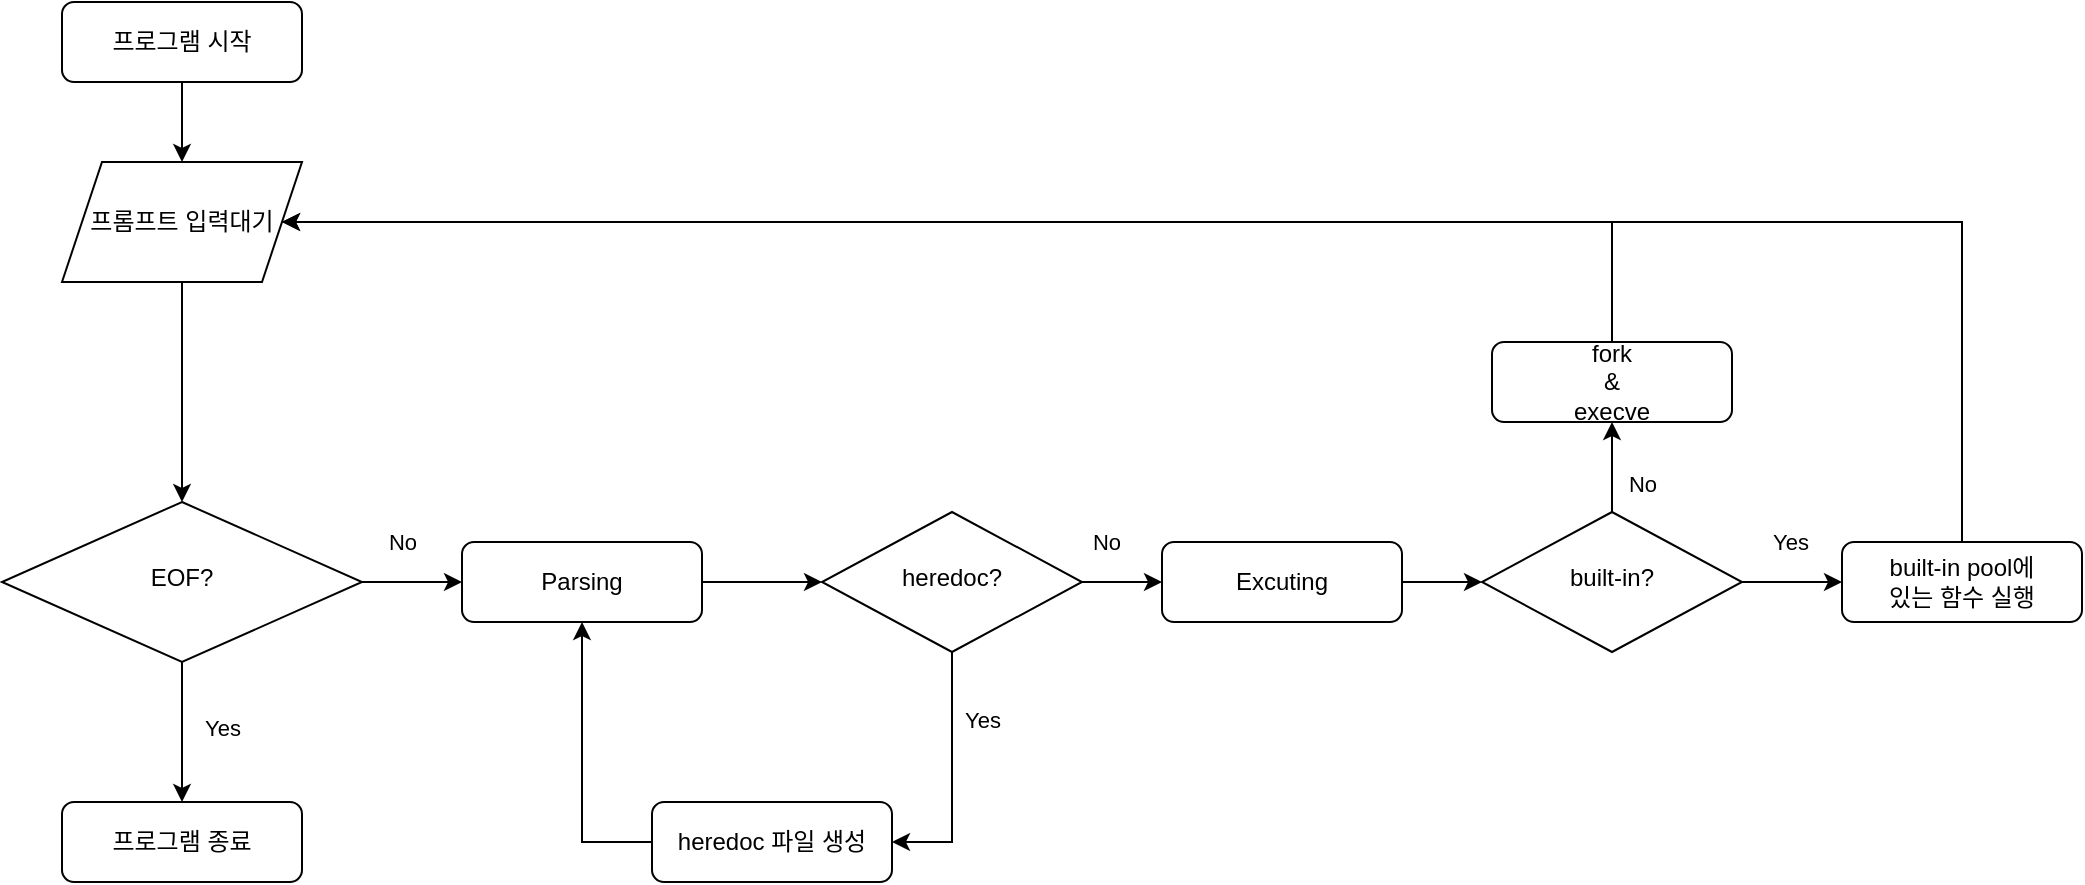 <mxfile version="21.5.2" type="github">
  <diagram name="Page-1" id="wFu2enpn_MLQuZ8vrpeb">
    <mxGraphModel dx="1313" dy="721" grid="1" gridSize="10" guides="1" tooltips="1" connect="1" arrows="1" fold="1" page="1" pageScale="1" pageWidth="850" pageHeight="1100" math="0" shadow="0">
      <root>
        <mxCell id="0" />
        <mxCell id="1" parent="0" />
        <mxCell id="vdyLhz8iUxE8a5G_G1iY-2" style="edgeStyle=orthogonalEdgeStyle;rounded=0;orthogonalLoop=1;jettySize=auto;html=1;entryX=0.5;entryY=0;entryDx=0;entryDy=0;" edge="1" parent="1" source="R5SJ9cOSsibG-rRntTWK-2" target="vdyLhz8iUxE8a5G_G1iY-1">
          <mxGeometry relative="1" as="geometry" />
        </mxCell>
        <mxCell id="R5SJ9cOSsibG-rRntTWK-2" value="프로그램 시작" style="rounded=1;whiteSpace=wrap;html=1;fontSize=12;glass=0;strokeWidth=1;shadow=0;" parent="1" vertex="1">
          <mxGeometry x="130" y="100" width="120" height="40" as="geometry" />
        </mxCell>
        <mxCell id="R5SJ9cOSsibG-rRntTWK-3" style="edgeStyle=orthogonalEdgeStyle;rounded=0;orthogonalLoop=1;jettySize=auto;html=1;entryX=0.5;entryY=0;entryDx=0;entryDy=0;" parent="1" source="R5SJ9cOSsibG-rRntTWK-4" edge="1">
          <mxGeometry relative="1" as="geometry">
            <mxPoint x="190" y="260" as="targetPoint" />
          </mxGeometry>
        </mxCell>
        <mxCell id="R5SJ9cOSsibG-rRntTWK-5" style="edgeStyle=orthogonalEdgeStyle;rounded=0;orthogonalLoop=1;jettySize=auto;html=1;exitX=0.5;exitY=1;exitDx=0;exitDy=0;" parent="1" source="R5SJ9cOSsibG-rRntTWK-9" target="R5SJ9cOSsibG-rRntTWK-10" edge="1">
          <mxGeometry relative="1" as="geometry" />
        </mxCell>
        <mxCell id="R5SJ9cOSsibG-rRntTWK-6" value="Yes" style="edgeLabel;html=1;align=center;verticalAlign=middle;resizable=0;points=[];" parent="R5SJ9cOSsibG-rRntTWK-5" vertex="1" connectable="0">
          <mxGeometry x="-0.28" y="1" relative="1" as="geometry">
            <mxPoint x="19" y="8" as="offset" />
          </mxGeometry>
        </mxCell>
        <mxCell id="R5SJ9cOSsibG-rRntTWK-7" style="edgeStyle=orthogonalEdgeStyle;rounded=0;orthogonalLoop=1;jettySize=auto;html=1;entryX=0;entryY=0.5;entryDx=0;entryDy=0;" parent="1" source="R5SJ9cOSsibG-rRntTWK-9" target="R5SJ9cOSsibG-rRntTWK-11" edge="1">
          <mxGeometry relative="1" as="geometry" />
        </mxCell>
        <mxCell id="R5SJ9cOSsibG-rRntTWK-8" value="No" style="edgeLabel;html=1;align=center;verticalAlign=middle;resizable=0;points=[];" parent="R5SJ9cOSsibG-rRntTWK-7" vertex="1" connectable="0">
          <mxGeometry x="-0.21" y="-4" relative="1" as="geometry">
            <mxPoint y="-24" as="offset" />
          </mxGeometry>
        </mxCell>
        <mxCell id="R5SJ9cOSsibG-rRntTWK-9" value="EOF?" style="rhombus;whiteSpace=wrap;html=1;shadow=0;fontFamily=Helvetica;fontSize=12;align=center;strokeWidth=1;spacing=6;spacingTop=-4;" parent="1" vertex="1">
          <mxGeometry x="100" y="350" width="180" height="80" as="geometry" />
        </mxCell>
        <mxCell id="R5SJ9cOSsibG-rRntTWK-10" value="프로그램 종료" style="rounded=1;whiteSpace=wrap;html=1;fontSize=12;glass=0;strokeWidth=1;shadow=0;" parent="1" vertex="1">
          <mxGeometry x="130" y="500" width="120" height="40" as="geometry" />
        </mxCell>
        <mxCell id="OQM9jLcX4HTg5TTtoATR-2" style="edgeStyle=orthogonalEdgeStyle;rounded=0;orthogonalLoop=1;jettySize=auto;html=1;entryX=0;entryY=0.5;entryDx=0;entryDy=0;" parent="1" source="R5SJ9cOSsibG-rRntTWK-11" target="OQM9jLcX4HTg5TTtoATR-1" edge="1">
          <mxGeometry relative="1" as="geometry" />
        </mxCell>
        <mxCell id="R5SJ9cOSsibG-rRntTWK-11" value="Parsing" style="rounded=1;whiteSpace=wrap;html=1;fontSize=12;glass=0;strokeWidth=1;shadow=0;" parent="1" vertex="1">
          <mxGeometry x="330" y="370" width="120" height="40" as="geometry" />
        </mxCell>
        <mxCell id="OQM9jLcX4HTg5TTtoATR-4" style="edgeStyle=orthogonalEdgeStyle;rounded=0;orthogonalLoop=1;jettySize=auto;html=1;entryX=1;entryY=0.5;entryDx=0;entryDy=0;" parent="1" source="OQM9jLcX4HTg5TTtoATR-1" target="OQM9jLcX4HTg5TTtoATR-3" edge="1">
          <mxGeometry relative="1" as="geometry" />
        </mxCell>
        <mxCell id="OQM9jLcX4HTg5TTtoATR-23" value="Yes" style="edgeLabel;html=1;align=center;verticalAlign=middle;resizable=0;points=[];" parent="OQM9jLcX4HTg5TTtoATR-4" vertex="1" connectable="0">
          <mxGeometry x="-0.465" y="-2" relative="1" as="geometry">
            <mxPoint x="17" as="offset" />
          </mxGeometry>
        </mxCell>
        <mxCell id="OQM9jLcX4HTg5TTtoATR-7" style="edgeStyle=orthogonalEdgeStyle;rounded=0;orthogonalLoop=1;jettySize=auto;html=1;entryX=0;entryY=0.5;entryDx=0;entryDy=0;" parent="1" source="OQM9jLcX4HTg5TTtoATR-1" target="OQM9jLcX4HTg5TTtoATR-6" edge="1">
          <mxGeometry relative="1" as="geometry" />
        </mxCell>
        <mxCell id="OQM9jLcX4HTg5TTtoATR-22" value="No" style="edgeLabel;html=1;align=center;verticalAlign=middle;resizable=0;points=[];" parent="OQM9jLcX4HTg5TTtoATR-7" vertex="1" connectable="0">
          <mxGeometry x="-0.428" y="3" relative="1" as="geometry">
            <mxPoint y="-17" as="offset" />
          </mxGeometry>
        </mxCell>
        <mxCell id="OQM9jLcX4HTg5TTtoATR-1" value="heredoc?" style="rhombus;whiteSpace=wrap;html=1;shadow=0;fontFamily=Helvetica;fontSize=12;align=center;strokeWidth=1;spacing=6;spacingTop=-4;" parent="1" vertex="1">
          <mxGeometry x="510" y="355" width="130" height="70" as="geometry" />
        </mxCell>
        <mxCell id="OQM9jLcX4HTg5TTtoATR-5" style="edgeStyle=orthogonalEdgeStyle;rounded=0;orthogonalLoop=1;jettySize=auto;html=1;entryX=0.5;entryY=1;entryDx=0;entryDy=0;" parent="1" source="OQM9jLcX4HTg5TTtoATR-3" target="R5SJ9cOSsibG-rRntTWK-11" edge="1">
          <mxGeometry relative="1" as="geometry">
            <Array as="points">
              <mxPoint x="390" y="520" />
            </Array>
          </mxGeometry>
        </mxCell>
        <mxCell id="OQM9jLcX4HTg5TTtoATR-3" value="heredoc 파일 생성" style="rounded=1;whiteSpace=wrap;html=1;fontSize=12;glass=0;strokeWidth=1;shadow=0;" parent="1" vertex="1">
          <mxGeometry x="425" y="500" width="120" height="40" as="geometry" />
        </mxCell>
        <mxCell id="OQM9jLcX4HTg5TTtoATR-12" style="edgeStyle=orthogonalEdgeStyle;rounded=0;orthogonalLoop=1;jettySize=auto;html=1;entryX=0;entryY=0.5;entryDx=0;entryDy=0;" parent="1" source="OQM9jLcX4HTg5TTtoATR-6" target="OQM9jLcX4HTg5TTtoATR-11" edge="1">
          <mxGeometry relative="1" as="geometry" />
        </mxCell>
        <mxCell id="OQM9jLcX4HTg5TTtoATR-6" value="Excuting" style="rounded=1;whiteSpace=wrap;html=1;fontSize=12;glass=0;strokeWidth=1;shadow=0;" parent="1" vertex="1">
          <mxGeometry x="680" y="370" width="120" height="40" as="geometry" />
        </mxCell>
        <mxCell id="vdyLhz8iUxE8a5G_G1iY-3" style="edgeStyle=orthogonalEdgeStyle;rounded=0;orthogonalLoop=1;jettySize=auto;html=1;entryX=1;entryY=0.5;entryDx=0;entryDy=0;" edge="1" parent="1" source="OQM9jLcX4HTg5TTtoATR-8" target="vdyLhz8iUxE8a5G_G1iY-1">
          <mxGeometry relative="1" as="geometry">
            <Array as="points">
              <mxPoint x="1080" y="210" />
            </Array>
          </mxGeometry>
        </mxCell>
        <mxCell id="OQM9jLcX4HTg5TTtoATR-8" value="built-in pool에 &lt;br&gt;있는 함수 실행" style="rounded=1;whiteSpace=wrap;html=1;fontSize=12;glass=0;strokeWidth=1;shadow=0;" parent="1" vertex="1">
          <mxGeometry x="1020" y="370" width="120" height="40" as="geometry" />
        </mxCell>
        <mxCell id="OQM9jLcX4HTg5TTtoATR-14" style="edgeStyle=orthogonalEdgeStyle;rounded=0;orthogonalLoop=1;jettySize=auto;html=1;entryX=0;entryY=0.5;entryDx=0;entryDy=0;" parent="1" source="OQM9jLcX4HTg5TTtoATR-11" target="OQM9jLcX4HTg5TTtoATR-8" edge="1">
          <mxGeometry relative="1" as="geometry" />
        </mxCell>
        <mxCell id="OQM9jLcX4HTg5TTtoATR-24" value="Yes" style="edgeLabel;html=1;align=center;verticalAlign=middle;resizable=0;points=[];" parent="OQM9jLcX4HTg5TTtoATR-14" vertex="1" connectable="0">
          <mxGeometry x="-0.02" y="-2" relative="1" as="geometry">
            <mxPoint x="-1" y="-22" as="offset" />
          </mxGeometry>
        </mxCell>
        <mxCell id="OQM9jLcX4HTg5TTtoATR-21" style="edgeStyle=orthogonalEdgeStyle;rounded=0;orthogonalLoop=1;jettySize=auto;html=1;entryX=0.5;entryY=1;entryDx=0;entryDy=0;" parent="1" source="OQM9jLcX4HTg5TTtoATR-11" target="OQM9jLcX4HTg5TTtoATR-17" edge="1">
          <mxGeometry relative="1" as="geometry" />
        </mxCell>
        <mxCell id="OQM9jLcX4HTg5TTtoATR-25" value="No" style="edgeLabel;html=1;align=center;verticalAlign=middle;resizable=0;points=[];" parent="OQM9jLcX4HTg5TTtoATR-21" vertex="1" connectable="0">
          <mxGeometry x="-0.367" relative="1" as="geometry">
            <mxPoint x="15" as="offset" />
          </mxGeometry>
        </mxCell>
        <mxCell id="OQM9jLcX4HTg5TTtoATR-11" value="built-in?" style="rhombus;whiteSpace=wrap;html=1;shadow=0;fontFamily=Helvetica;fontSize=12;align=center;strokeWidth=1;spacing=6;spacingTop=-4;" parent="1" vertex="1">
          <mxGeometry x="840" y="355" width="130" height="70" as="geometry" />
        </mxCell>
        <mxCell id="vdyLhz8iUxE8a5G_G1iY-4" style="edgeStyle=orthogonalEdgeStyle;rounded=0;orthogonalLoop=1;jettySize=auto;html=1;entryX=1;entryY=0.5;entryDx=0;entryDy=0;" edge="1" parent="1" source="OQM9jLcX4HTg5TTtoATR-17" target="vdyLhz8iUxE8a5G_G1iY-1">
          <mxGeometry relative="1" as="geometry">
            <Array as="points">
              <mxPoint x="905" y="210" />
            </Array>
          </mxGeometry>
        </mxCell>
        <mxCell id="OQM9jLcX4HTg5TTtoATR-17" value="fork&lt;br&gt;&amp;amp;&lt;br&gt;execve" style="rounded=1;whiteSpace=wrap;html=1;fontSize=12;glass=0;strokeWidth=1;shadow=0;" parent="1" vertex="1">
          <mxGeometry x="845" y="270" width="120" height="40" as="geometry" />
        </mxCell>
        <mxCell id="vdyLhz8iUxE8a5G_G1iY-6" style="edgeStyle=orthogonalEdgeStyle;rounded=0;orthogonalLoop=1;jettySize=auto;html=1;" edge="1" parent="1" source="vdyLhz8iUxE8a5G_G1iY-1" target="R5SJ9cOSsibG-rRntTWK-9">
          <mxGeometry relative="1" as="geometry" />
        </mxCell>
        <mxCell id="vdyLhz8iUxE8a5G_G1iY-1" value="프롬프트 입력대기" style="shape=parallelogram;perimeter=parallelogramPerimeter;whiteSpace=wrap;html=1;fixedSize=1;" vertex="1" parent="1">
          <mxGeometry x="130" y="180" width="120" height="60" as="geometry" />
        </mxCell>
      </root>
    </mxGraphModel>
  </diagram>
</mxfile>
